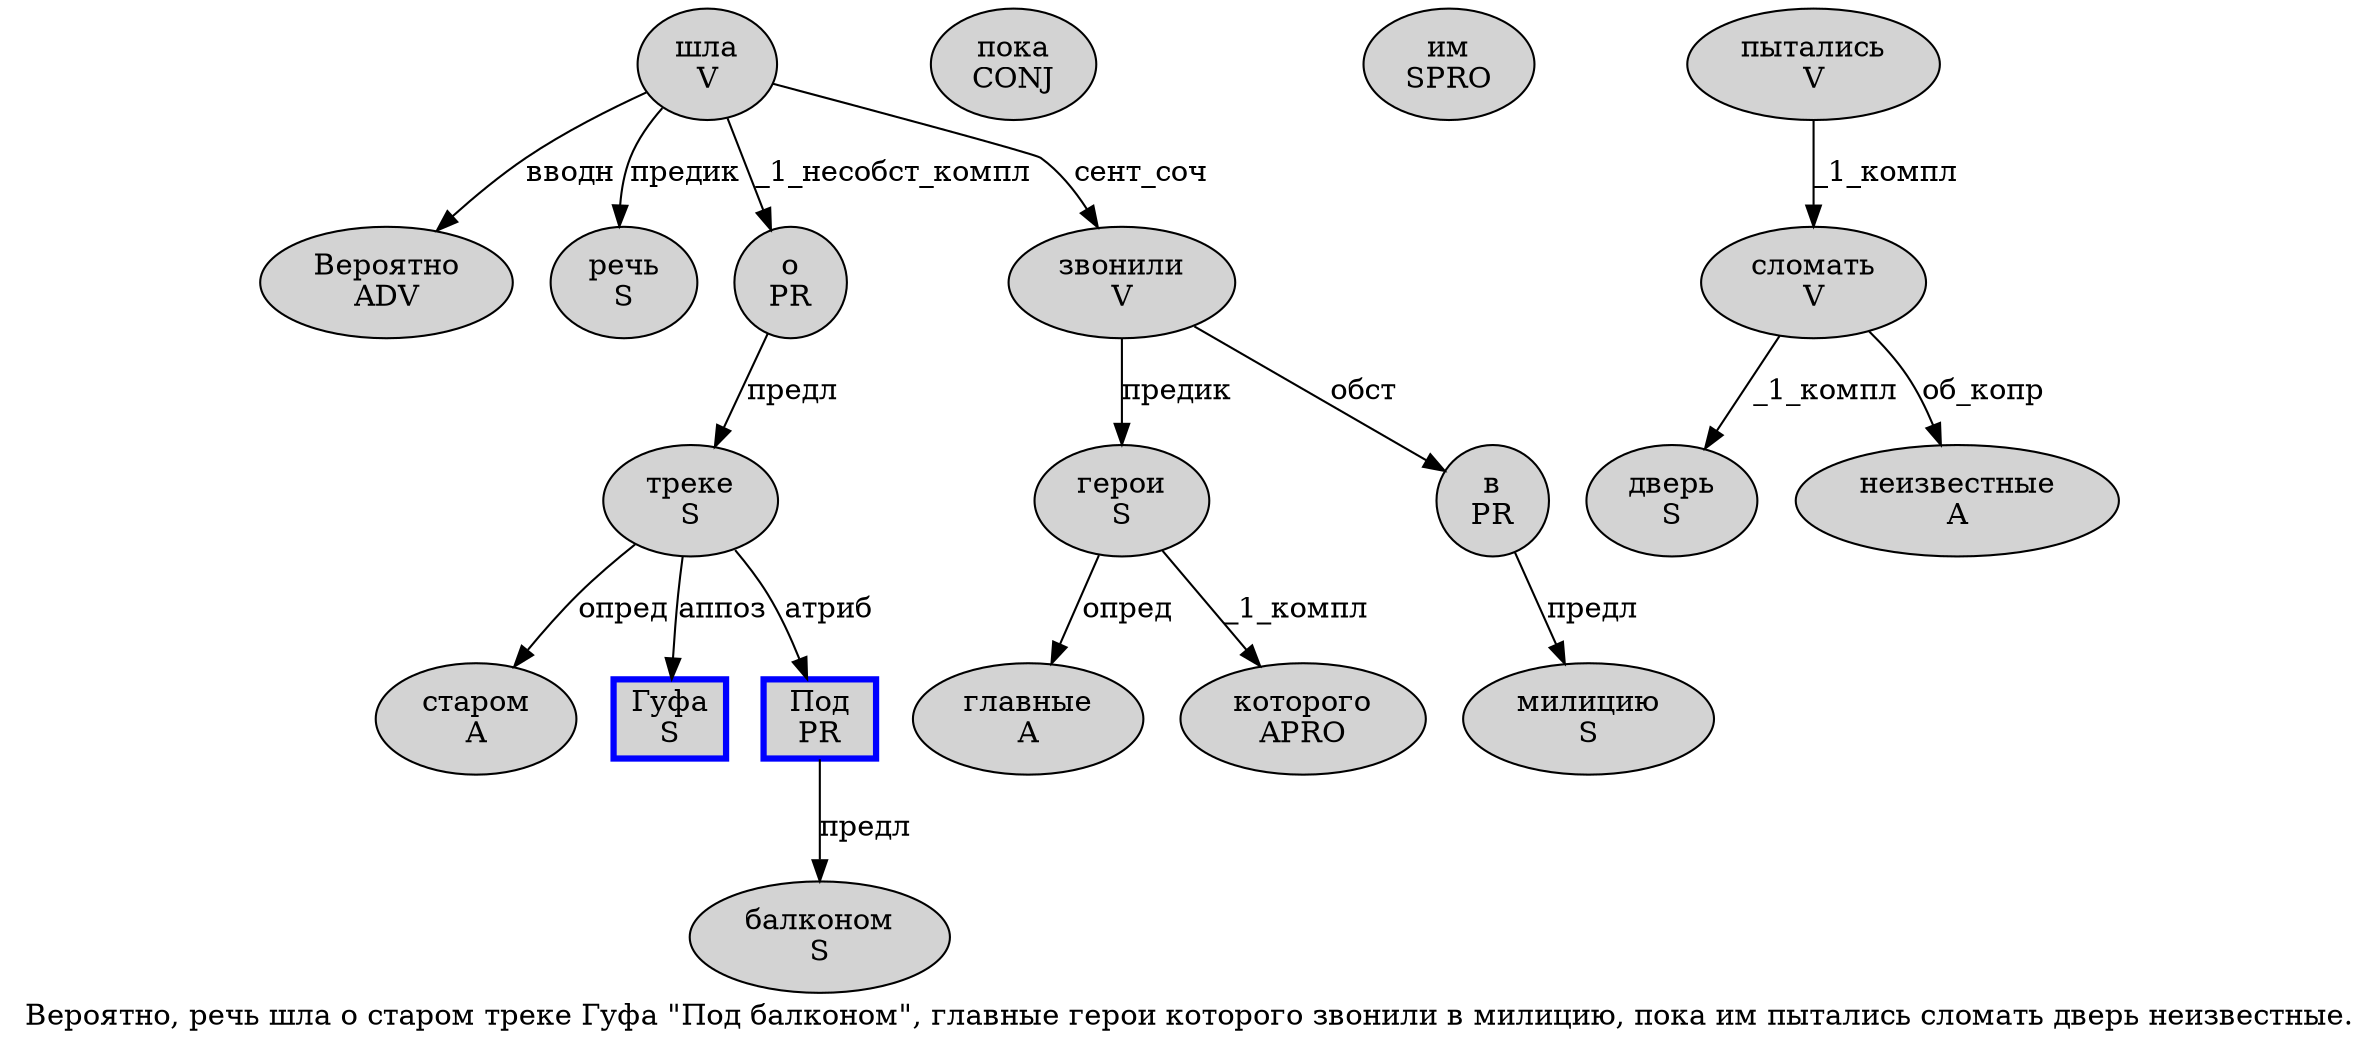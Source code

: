digraph SENTENCE_369 {
	graph [label="Вероятно, речь шла о старом треке Гуфа \"Под балконом\", главные герои которого звонили в милицию, пока им пытались сломать дверь неизвестные."]
	node [style=filled]
		0 [label="Вероятно
ADV" color="" fillcolor=lightgray penwidth=1 shape=ellipse]
		2 [label="речь
S" color="" fillcolor=lightgray penwidth=1 shape=ellipse]
		3 [label="шла
V" color="" fillcolor=lightgray penwidth=1 shape=ellipse]
		4 [label="о
PR" color="" fillcolor=lightgray penwidth=1 shape=ellipse]
		5 [label="старом
A" color="" fillcolor=lightgray penwidth=1 shape=ellipse]
		6 [label="треке
S" color="" fillcolor=lightgray penwidth=1 shape=ellipse]
		7 [label="Гуфа
S" color=blue fillcolor=lightgray penwidth=3 shape=box]
		9 [label="Под
PR" color=blue fillcolor=lightgray penwidth=3 shape=box]
		10 [label="балконом
S" color="" fillcolor=lightgray penwidth=1 shape=ellipse]
		13 [label="главные
A" color="" fillcolor=lightgray penwidth=1 shape=ellipse]
		14 [label="герои
S" color="" fillcolor=lightgray penwidth=1 shape=ellipse]
		15 [label="которого
APRO" color="" fillcolor=lightgray penwidth=1 shape=ellipse]
		16 [label="звонили
V" color="" fillcolor=lightgray penwidth=1 shape=ellipse]
		17 [label="в
PR" color="" fillcolor=lightgray penwidth=1 shape=ellipse]
		18 [label="милицию
S" color="" fillcolor=lightgray penwidth=1 shape=ellipse]
		20 [label="пока
CONJ" color="" fillcolor=lightgray penwidth=1 shape=ellipse]
		21 [label="им
SPRO" color="" fillcolor=lightgray penwidth=1 shape=ellipse]
		22 [label="пытались
V" color="" fillcolor=lightgray penwidth=1 shape=ellipse]
		23 [label="сломать
V" color="" fillcolor=lightgray penwidth=1 shape=ellipse]
		24 [label="дверь
S" color="" fillcolor=lightgray penwidth=1 shape=ellipse]
		25 [label="неизвестные
A" color="" fillcolor=lightgray penwidth=1 shape=ellipse]
			4 -> 6 [label="предл"]
			3 -> 0 [label="вводн"]
			3 -> 2 [label="предик"]
			3 -> 4 [label="_1_несобст_компл"]
			3 -> 16 [label="сент_соч"]
			22 -> 23 [label="_1_компл"]
			9 -> 10 [label="предл"]
			23 -> 24 [label="_1_компл"]
			23 -> 25 [label="об_копр"]
			6 -> 5 [label="опред"]
			6 -> 7 [label="аппоз"]
			6 -> 9 [label="атриб"]
			14 -> 13 [label="опред"]
			14 -> 15 [label="_1_компл"]
			16 -> 14 [label="предик"]
			16 -> 17 [label="обст"]
			17 -> 18 [label="предл"]
}